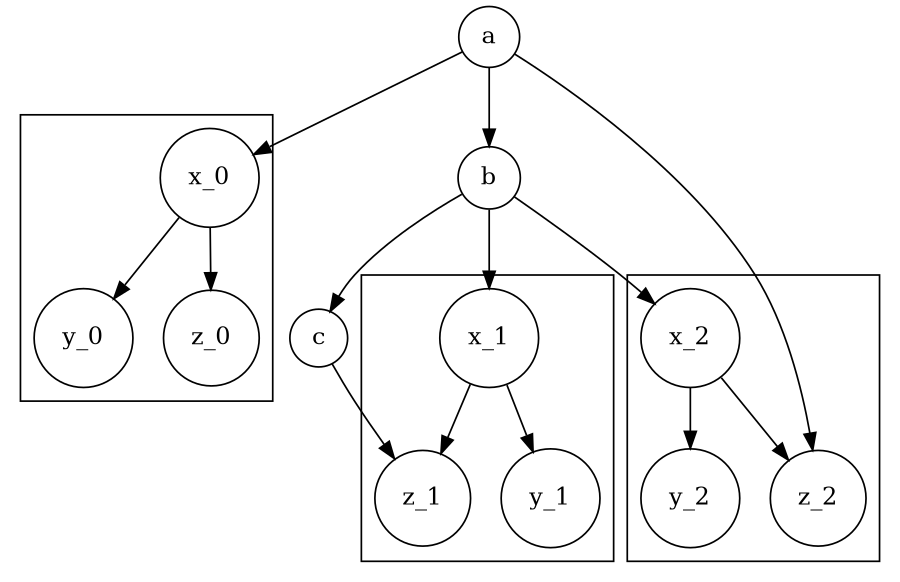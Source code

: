 /*
:Title: Styled subgraphs
:Tags: PGF, Preproc

This example shows how subgraphs can be styled using PGF/TikZ styles.
Note that version 1.09 or higher of PGF/TikZ is required. 

Generated with::

    $ dot2tex -tmath --autosize --crop subgraphs.dot > subgraphs.tex

*/
digraph G {
	d2tdocpreamble="\usetikzlibrary{patterns}";
	size="6,6";
	node [style="fill=blue!40"];
	node [shape=circle, width=0.4];
	a -> b -> c;
	graph [style="rounded corners, shade"];
	
	subgraph cluster0 {
		graph [style="pattern color=red, pattern=bricks, rounded corners"];
		node [style = "fill=blue, semitransparent"];
		x_0 -> y_0;
		x_0 -> z_0;
	}

	subgraph cluster1 {
		graph [style="snake=snake, fill=green!20"];
		node [style = "fill=red!20"];
		edge [style="->>"];
		x_1 -> y_1;
		x_1 -> z_1;
	}

	subgraph cluster2 {
	    node [style=" "];
		x_2 -> y_2;
		x_2 -> z_2;
	}

	a -> x_0;
	b -> x_1;
	b -> x_2;
	a -> z_2;
	c -> z_1;
}
